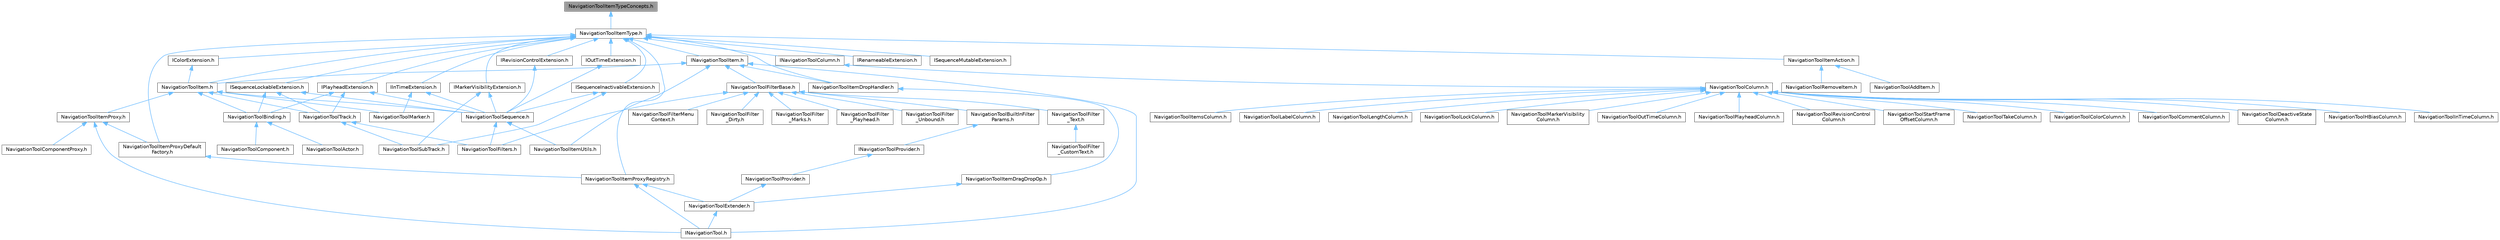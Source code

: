 digraph "NavigationToolItemTypeConcepts.h"
{
 // INTERACTIVE_SVG=YES
 // LATEX_PDF_SIZE
  bgcolor="transparent";
  edge [fontname=Helvetica,fontsize=10,labelfontname=Helvetica,labelfontsize=10];
  node [fontname=Helvetica,fontsize=10,shape=box,height=0.2,width=0.4];
  Node1 [id="Node000001",label="NavigationToolItemTypeConcepts.h",height=0.2,width=0.4,color="gray40", fillcolor="grey60", style="filled", fontcolor="black",tooltip=" "];
  Node1 -> Node2 [id="edge1_Node000001_Node000002",dir="back",color="steelblue1",style="solid",tooltip=" "];
  Node2 [id="Node000002",label="NavigationToolItemType.h",height=0.2,width=0.4,color="grey40", fillcolor="white", style="filled",URL="$d4/d69/NavigationToolItemType_8h.html",tooltip=" "];
  Node2 -> Node3 [id="edge2_Node000002_Node000003",dir="back",color="steelblue1",style="solid",tooltip=" "];
  Node3 [id="Node000003",label="IColorExtension.h",height=0.2,width=0.4,color="grey40", fillcolor="white", style="filled",URL="$d5/da2/IColorExtension_8h.html",tooltip=" "];
  Node3 -> Node4 [id="edge3_Node000003_Node000004",dir="back",color="steelblue1",style="solid",tooltip=" "];
  Node4 [id="Node000004",label="NavigationToolItem.h",height=0.2,width=0.4,color="grey40", fillcolor="white", style="filled",URL="$db/daa/NavigationToolItem_8h.html",tooltip=" "];
  Node4 -> Node5 [id="edge4_Node000004_Node000005",dir="back",color="steelblue1",style="solid",tooltip=" "];
  Node5 [id="Node000005",label="NavigationToolBinding.h",height=0.2,width=0.4,color="grey40", fillcolor="white", style="filled",URL="$d0/db5/NavigationToolBinding_8h.html",tooltip=" "];
  Node5 -> Node6 [id="edge5_Node000005_Node000006",dir="back",color="steelblue1",style="solid",tooltip=" "];
  Node6 [id="Node000006",label="NavigationToolActor.h",height=0.2,width=0.4,color="grey40", fillcolor="white", style="filled",URL="$d6/da8/NavigationToolActor_8h.html",tooltip=" "];
  Node5 -> Node7 [id="edge6_Node000005_Node000007",dir="back",color="steelblue1",style="solid",tooltip=" "];
  Node7 [id="Node000007",label="NavigationToolComponent.h",height=0.2,width=0.4,color="grey40", fillcolor="white", style="filled",URL="$d7/dfc/NavigationToolComponent_8h.html",tooltip=" "];
  Node4 -> Node8 [id="edge7_Node000004_Node000008",dir="back",color="steelblue1",style="solid",tooltip=" "];
  Node8 [id="Node000008",label="NavigationToolItemProxy.h",height=0.2,width=0.4,color="grey40", fillcolor="white", style="filled",URL="$d7/d38/NavigationToolItemProxy_8h.html",tooltip=" "];
  Node8 -> Node9 [id="edge8_Node000008_Node000009",dir="back",color="steelblue1",style="solid",tooltip=" "];
  Node9 [id="Node000009",label="INavigationTool.h",height=0.2,width=0.4,color="grey40", fillcolor="white", style="filled",URL="$df/d66/INavigationTool_8h.html",tooltip=" "];
  Node8 -> Node10 [id="edge9_Node000008_Node000010",dir="back",color="steelblue1",style="solid",tooltip=" "];
  Node10 [id="Node000010",label="NavigationToolComponentProxy.h",height=0.2,width=0.4,color="grey40", fillcolor="white", style="filled",URL="$d3/dcb/NavigationToolComponentProxy_8h.html",tooltip=" "];
  Node8 -> Node11 [id="edge10_Node000008_Node000011",dir="back",color="steelblue1",style="solid",tooltip=" "];
  Node11 [id="Node000011",label="NavigationToolItemProxyDefault\lFactory.h",height=0.2,width=0.4,color="grey40", fillcolor="white", style="filled",URL="$dc/dff/NavigationToolItemProxyDefaultFactory_8h.html",tooltip=" "];
  Node11 -> Node12 [id="edge11_Node000011_Node000012",dir="back",color="steelblue1",style="solid",tooltip=" "];
  Node12 [id="Node000012",label="NavigationToolItemProxyRegistry.h",height=0.2,width=0.4,color="grey40", fillcolor="white", style="filled",URL="$df/d25/NavigationToolItemProxyRegistry_8h.html",tooltip=" "];
  Node12 -> Node9 [id="edge12_Node000012_Node000009",dir="back",color="steelblue1",style="solid",tooltip=" "];
  Node12 -> Node13 [id="edge13_Node000012_Node000013",dir="back",color="steelblue1",style="solid",tooltip=" "];
  Node13 [id="Node000013",label="NavigationToolExtender.h",height=0.2,width=0.4,color="grey40", fillcolor="white", style="filled",URL="$d6/dbe/NavigationToolExtender_8h.html",tooltip=" "];
  Node13 -> Node9 [id="edge14_Node000013_Node000009",dir="back",color="steelblue1",style="solid",tooltip=" "];
  Node4 -> Node14 [id="edge15_Node000004_Node000014",dir="back",color="steelblue1",style="solid",tooltip=" "];
  Node14 [id="Node000014",label="NavigationToolMarker.h",height=0.2,width=0.4,color="grey40", fillcolor="white", style="filled",URL="$dd/d41/NavigationToolMarker_8h.html",tooltip=" "];
  Node4 -> Node15 [id="edge16_Node000004_Node000015",dir="back",color="steelblue1",style="solid",tooltip=" "];
  Node15 [id="Node000015",label="NavigationToolSequence.h",height=0.2,width=0.4,color="grey40", fillcolor="white", style="filled",URL="$d3/d05/NavigationToolSequence_8h.html",tooltip=" "];
  Node15 -> Node16 [id="edge17_Node000015_Node000016",dir="back",color="steelblue1",style="solid",tooltip=" "];
  Node16 [id="Node000016",label="NavigationToolFilters.h",height=0.2,width=0.4,color="grey40", fillcolor="white", style="filled",URL="$db/dbd/NavigationToolFilters_8h.html",tooltip=" "];
  Node15 -> Node17 [id="edge18_Node000015_Node000017",dir="back",color="steelblue1",style="solid",tooltip=" "];
  Node17 [id="Node000017",label="NavigationToolItemUtils.h",height=0.2,width=0.4,color="grey40", fillcolor="white", style="filled",URL="$d4/d54/NavigationToolItemUtils_8h.html",tooltip=" "];
  Node4 -> Node18 [id="edge19_Node000004_Node000018",dir="back",color="steelblue1",style="solid",tooltip=" "];
  Node18 [id="Node000018",label="NavigationToolTrack.h",height=0.2,width=0.4,color="grey40", fillcolor="white", style="filled",URL="$d8/d98/NavigationToolTrack_8h.html",tooltip=" "];
  Node18 -> Node16 [id="edge20_Node000018_Node000016",dir="back",color="steelblue1",style="solid",tooltip=" "];
  Node18 -> Node19 [id="edge21_Node000018_Node000019",dir="back",color="steelblue1",style="solid",tooltip=" "];
  Node19 [id="Node000019",label="NavigationToolSubTrack.h",height=0.2,width=0.4,color="grey40", fillcolor="white", style="filled",URL="$d4/de1/NavigationToolSubTrack_8h.html",tooltip=" "];
  Node2 -> Node20 [id="edge22_Node000002_Node000020",dir="back",color="steelblue1",style="solid",tooltip=" "];
  Node20 [id="Node000020",label="IInTimeExtension.h",height=0.2,width=0.4,color="grey40", fillcolor="white", style="filled",URL="$d4/d0c/IInTimeExtension_8h.html",tooltip=" "];
  Node20 -> Node14 [id="edge23_Node000020_Node000014",dir="back",color="steelblue1",style="solid",tooltip=" "];
  Node20 -> Node15 [id="edge24_Node000020_Node000015",dir="back",color="steelblue1",style="solid",tooltip=" "];
  Node2 -> Node21 [id="edge25_Node000002_Node000021",dir="back",color="steelblue1",style="solid",tooltip=" "];
  Node21 [id="Node000021",label="IMarkerVisibilityExtension.h",height=0.2,width=0.4,color="grey40", fillcolor="white", style="filled",URL="$d3/dbc/IMarkerVisibilityExtension_8h.html",tooltip=" "];
  Node21 -> Node15 [id="edge26_Node000021_Node000015",dir="back",color="steelblue1",style="solid",tooltip=" "];
  Node21 -> Node19 [id="edge27_Node000021_Node000019",dir="back",color="steelblue1",style="solid",tooltip=" "];
  Node2 -> Node22 [id="edge28_Node000002_Node000022",dir="back",color="steelblue1",style="solid",tooltip=" "];
  Node22 [id="Node000022",label="INavigationToolColumn.h",height=0.2,width=0.4,color="grey40", fillcolor="white", style="filled",URL="$d4/da3/INavigationToolColumn_8h.html",tooltip=" "];
  Node22 -> Node23 [id="edge29_Node000022_Node000023",dir="back",color="steelblue1",style="solid",tooltip=" "];
  Node23 [id="Node000023",label="NavigationToolColumn.h",height=0.2,width=0.4,color="grey40", fillcolor="white", style="filled",URL="$d5/d86/NavigationToolColumn_8h.html",tooltip=" "];
  Node23 -> Node24 [id="edge30_Node000023_Node000024",dir="back",color="steelblue1",style="solid",tooltip=" "];
  Node24 [id="Node000024",label="NavigationToolColorColumn.h",height=0.2,width=0.4,color="grey40", fillcolor="white", style="filled",URL="$da/d02/NavigationToolColorColumn_8h.html",tooltip=" "];
  Node23 -> Node25 [id="edge31_Node000023_Node000025",dir="back",color="steelblue1",style="solid",tooltip=" "];
  Node25 [id="Node000025",label="NavigationToolCommentColumn.h",height=0.2,width=0.4,color="grey40", fillcolor="white", style="filled",URL="$d9/de2/NavigationToolCommentColumn_8h.html",tooltip=" "];
  Node23 -> Node26 [id="edge32_Node000023_Node000026",dir="back",color="steelblue1",style="solid",tooltip=" "];
  Node26 [id="Node000026",label="NavigationToolDeactiveState\lColumn.h",height=0.2,width=0.4,color="grey40", fillcolor="white", style="filled",URL="$db/dc6/NavigationToolDeactiveStateColumn_8h.html",tooltip=" "];
  Node23 -> Node27 [id="edge33_Node000023_Node000027",dir="back",color="steelblue1",style="solid",tooltip=" "];
  Node27 [id="Node000027",label="NavigationToolHBiasColumn.h",height=0.2,width=0.4,color="grey40", fillcolor="white", style="filled",URL="$dd/dcf/NavigationToolHBiasColumn_8h.html",tooltip=" "];
  Node23 -> Node28 [id="edge34_Node000023_Node000028",dir="back",color="steelblue1",style="solid",tooltip=" "];
  Node28 [id="Node000028",label="NavigationToolInTimeColumn.h",height=0.2,width=0.4,color="grey40", fillcolor="white", style="filled",URL="$d0/d2d/NavigationToolInTimeColumn_8h.html",tooltip=" "];
  Node23 -> Node29 [id="edge35_Node000023_Node000029",dir="back",color="steelblue1",style="solid",tooltip=" "];
  Node29 [id="Node000029",label="NavigationToolItemsColumn.h",height=0.2,width=0.4,color="grey40", fillcolor="white", style="filled",URL="$da/d49/NavigationToolItemsColumn_8h.html",tooltip=" "];
  Node23 -> Node30 [id="edge36_Node000023_Node000030",dir="back",color="steelblue1",style="solid",tooltip=" "];
  Node30 [id="Node000030",label="NavigationToolLabelColumn.h",height=0.2,width=0.4,color="grey40", fillcolor="white", style="filled",URL="$d4/d5c/NavigationToolLabelColumn_8h.html",tooltip=" "];
  Node23 -> Node31 [id="edge37_Node000023_Node000031",dir="back",color="steelblue1",style="solid",tooltip=" "];
  Node31 [id="Node000031",label="NavigationToolLengthColumn.h",height=0.2,width=0.4,color="grey40", fillcolor="white", style="filled",URL="$d5/d1e/NavigationToolLengthColumn_8h.html",tooltip=" "];
  Node23 -> Node32 [id="edge38_Node000023_Node000032",dir="back",color="steelblue1",style="solid",tooltip=" "];
  Node32 [id="Node000032",label="NavigationToolLockColumn.h",height=0.2,width=0.4,color="grey40", fillcolor="white", style="filled",URL="$d6/d4a/NavigationToolLockColumn_8h.html",tooltip=" "];
  Node23 -> Node33 [id="edge39_Node000023_Node000033",dir="back",color="steelblue1",style="solid",tooltip=" "];
  Node33 [id="Node000033",label="NavigationToolMarkerVisibility\lColumn.h",height=0.2,width=0.4,color="grey40", fillcolor="white", style="filled",URL="$d0/d78/NavigationToolMarkerVisibilityColumn_8h.html",tooltip=" "];
  Node23 -> Node34 [id="edge40_Node000023_Node000034",dir="back",color="steelblue1",style="solid",tooltip=" "];
  Node34 [id="Node000034",label="NavigationToolOutTimeColumn.h",height=0.2,width=0.4,color="grey40", fillcolor="white", style="filled",URL="$db/d63/NavigationToolOutTimeColumn_8h.html",tooltip=" "];
  Node23 -> Node35 [id="edge41_Node000023_Node000035",dir="back",color="steelblue1",style="solid",tooltip=" "];
  Node35 [id="Node000035",label="NavigationToolPlayheadColumn.h",height=0.2,width=0.4,color="grey40", fillcolor="white", style="filled",URL="$dc/dbd/NavigationToolPlayheadColumn_8h.html",tooltip=" "];
  Node23 -> Node36 [id="edge42_Node000023_Node000036",dir="back",color="steelblue1",style="solid",tooltip=" "];
  Node36 [id="Node000036",label="NavigationToolRevisionControl\lColumn.h",height=0.2,width=0.4,color="grey40", fillcolor="white", style="filled",URL="$da/d11/NavigationToolRevisionControlColumn_8h.html",tooltip=" "];
  Node23 -> Node37 [id="edge43_Node000023_Node000037",dir="back",color="steelblue1",style="solid",tooltip=" "];
  Node37 [id="Node000037",label="NavigationToolStartFrame\lOffsetColumn.h",height=0.2,width=0.4,color="grey40", fillcolor="white", style="filled",URL="$df/dbc/NavigationToolStartFrameOffsetColumn_8h.html",tooltip=" "];
  Node23 -> Node38 [id="edge44_Node000023_Node000038",dir="back",color="steelblue1",style="solid",tooltip=" "];
  Node38 [id="Node000038",label="NavigationToolTakeColumn.h",height=0.2,width=0.4,color="grey40", fillcolor="white", style="filled",URL="$dc/dea/NavigationToolTakeColumn_8h.html",tooltip=" "];
  Node2 -> Node39 [id="edge45_Node000002_Node000039",dir="back",color="steelblue1",style="solid",tooltip=" "];
  Node39 [id="Node000039",label="INavigationToolItem.h",height=0.2,width=0.4,color="grey40", fillcolor="white", style="filled",URL="$d8/d5d/INavigationToolItem_8h.html",tooltip=" "];
  Node39 -> Node9 [id="edge46_Node000039_Node000009",dir="back",color="steelblue1",style="solid",tooltip=" "];
  Node39 -> Node40 [id="edge47_Node000039_Node000040",dir="back",color="steelblue1",style="solid",tooltip=" "];
  Node40 [id="Node000040",label="NavigationToolFilterBase.h",height=0.2,width=0.4,color="grey40", fillcolor="white", style="filled",URL="$d6/d34/NavigationToolFilterBase_8h.html",tooltip=" "];
  Node40 -> Node41 [id="edge48_Node000040_Node000041",dir="back",color="steelblue1",style="solid",tooltip=" "];
  Node41 [id="Node000041",label="NavigationToolBuiltInFilter\lParams.h",height=0.2,width=0.4,color="grey40", fillcolor="white", style="filled",URL="$da/d7f/NavigationToolBuiltInFilterParams_8h.html",tooltip=" "];
  Node41 -> Node42 [id="edge49_Node000041_Node000042",dir="back",color="steelblue1",style="solid",tooltip=" "];
  Node42 [id="Node000042",label="INavigationToolProvider.h",height=0.2,width=0.4,color="grey40", fillcolor="white", style="filled",URL="$d0/d2b/INavigationToolProvider_8h.html",tooltip=" "];
  Node42 -> Node43 [id="edge50_Node000042_Node000043",dir="back",color="steelblue1",style="solid",tooltip=" "];
  Node43 [id="Node000043",label="NavigationToolProvider.h",height=0.2,width=0.4,color="grey40", fillcolor="white", style="filled",URL="$d9/db0/NavigationToolProvider_8h.html",tooltip=" "];
  Node43 -> Node13 [id="edge51_Node000043_Node000013",dir="back",color="steelblue1",style="solid",tooltip=" "];
  Node40 -> Node44 [id="edge52_Node000040_Node000044",dir="back",color="steelblue1",style="solid",tooltip=" "];
  Node44 [id="Node000044",label="NavigationToolFilterMenu\lContext.h",height=0.2,width=0.4,color="grey40", fillcolor="white", style="filled",URL="$d3/d52/NavigationToolFilterMenuContext_8h.html",tooltip=" "];
  Node40 -> Node45 [id="edge53_Node000040_Node000045",dir="back",color="steelblue1",style="solid",tooltip=" "];
  Node45 [id="Node000045",label="NavigationToolFilter\l_Dirty.h",height=0.2,width=0.4,color="grey40", fillcolor="white", style="filled",URL="$d9/df7/NavigationToolFilter__Dirty_8h.html",tooltip=" "];
  Node40 -> Node46 [id="edge54_Node000040_Node000046",dir="back",color="steelblue1",style="solid",tooltip=" "];
  Node46 [id="Node000046",label="NavigationToolFilter\l_Marks.h",height=0.2,width=0.4,color="grey40", fillcolor="white", style="filled",URL="$db/d15/NavigationToolFilter__Marks_8h.html",tooltip=" "];
  Node40 -> Node47 [id="edge55_Node000040_Node000047",dir="back",color="steelblue1",style="solid",tooltip=" "];
  Node47 [id="Node000047",label="NavigationToolFilter\l_Playhead.h",height=0.2,width=0.4,color="grey40", fillcolor="white", style="filled",URL="$df/da2/NavigationToolFilter__Playhead_8h.html",tooltip=" "];
  Node40 -> Node48 [id="edge56_Node000040_Node000048",dir="back",color="steelblue1",style="solid",tooltip=" "];
  Node48 [id="Node000048",label="NavigationToolFilter\l_Text.h",height=0.2,width=0.4,color="grey40", fillcolor="white", style="filled",URL="$d2/db8/NavigationToolFilter__Text_8h.html",tooltip=" "];
  Node48 -> Node49 [id="edge57_Node000048_Node000049",dir="back",color="steelblue1",style="solid",tooltip=" "];
  Node49 [id="Node000049",label="NavigationToolFilter\l_CustomText.h",height=0.2,width=0.4,color="grey40", fillcolor="white", style="filled",URL="$d5/d4b/NavigationToolFilter__CustomText_8h.html",tooltip=" "];
  Node40 -> Node50 [id="edge58_Node000040_Node000050",dir="back",color="steelblue1",style="solid",tooltip=" "];
  Node50 [id="Node000050",label="NavigationToolFilter\l_Unbound.h",height=0.2,width=0.4,color="grey40", fillcolor="white", style="filled",URL="$df/da4/NavigationToolFilter__Unbound_8h.html",tooltip=" "];
  Node40 -> Node16 [id="edge59_Node000040_Node000016",dir="back",color="steelblue1",style="solid",tooltip=" "];
  Node39 -> Node4 [id="edge60_Node000039_Node000004",dir="back",color="steelblue1",style="solid",tooltip=" "];
  Node39 -> Node51 [id="edge61_Node000039_Node000051",dir="back",color="steelblue1",style="solid",tooltip=" "];
  Node51 [id="Node000051",label="NavigationToolItemDropHandler.h",height=0.2,width=0.4,color="grey40", fillcolor="white", style="filled",URL="$df/d1e/NavigationToolItemDropHandler_8h.html",tooltip=" "];
  Node51 -> Node52 [id="edge62_Node000051_Node000052",dir="back",color="steelblue1",style="solid",tooltip=" "];
  Node52 [id="Node000052",label="NavigationToolItemDragDropOp.h",height=0.2,width=0.4,color="grey40", fillcolor="white", style="filled",URL="$d5/ddf/NavigationToolItemDragDropOp_8h.html",tooltip=" "];
  Node52 -> Node13 [id="edge63_Node000052_Node000013",dir="back",color="steelblue1",style="solid",tooltip=" "];
  Node39 -> Node17 [id="edge64_Node000039_Node000017",dir="back",color="steelblue1",style="solid",tooltip=" "];
  Node2 -> Node53 [id="edge65_Node000002_Node000053",dir="back",color="steelblue1",style="solid",tooltip=" "];
  Node53 [id="Node000053",label="IOutTimeExtension.h",height=0.2,width=0.4,color="grey40", fillcolor="white", style="filled",URL="$d3/d96/IOutTimeExtension_8h.html",tooltip=" "];
  Node53 -> Node15 [id="edge66_Node000053_Node000015",dir="back",color="steelblue1",style="solid",tooltip=" "];
  Node2 -> Node54 [id="edge67_Node000002_Node000054",dir="back",color="steelblue1",style="solid",tooltip=" "];
  Node54 [id="Node000054",label="IPlayheadExtension.h",height=0.2,width=0.4,color="grey40", fillcolor="white", style="filled",URL="$dd/d73/IPlayheadExtension_8h.html",tooltip=" "];
  Node54 -> Node5 [id="edge68_Node000054_Node000005",dir="back",color="steelblue1",style="solid",tooltip=" "];
  Node54 -> Node15 [id="edge69_Node000054_Node000015",dir="back",color="steelblue1",style="solid",tooltip=" "];
  Node54 -> Node18 [id="edge70_Node000054_Node000018",dir="back",color="steelblue1",style="solid",tooltip=" "];
  Node2 -> Node55 [id="edge71_Node000002_Node000055",dir="back",color="steelblue1",style="solid",tooltip=" "];
  Node55 [id="Node000055",label="IRenameableExtension.h",height=0.2,width=0.4,color="grey40", fillcolor="white", style="filled",URL="$d0/de6/Plugins_2Experimental_2SequenceNavigator_2Source_2SequenceNavigator_2Public_2Extensions_2IRenameableExtension_8h.html",tooltip=" "];
  Node2 -> Node56 [id="edge72_Node000002_Node000056",dir="back",color="steelblue1",style="solid",tooltip=" "];
  Node56 [id="Node000056",label="IRevisionControlExtension.h",height=0.2,width=0.4,color="grey40", fillcolor="white", style="filled",URL="$de/d39/IRevisionControlExtension_8h.html",tooltip=" "];
  Node56 -> Node15 [id="edge73_Node000056_Node000015",dir="back",color="steelblue1",style="solid",tooltip=" "];
  Node2 -> Node57 [id="edge74_Node000002_Node000057",dir="back",color="steelblue1",style="solid",tooltip=" "];
  Node57 [id="Node000057",label="ISequenceInactivableExtension.h",height=0.2,width=0.4,color="grey40", fillcolor="white", style="filled",URL="$df/dcb/ISequenceInactivableExtension_8h.html",tooltip=" "];
  Node57 -> Node15 [id="edge75_Node000057_Node000015",dir="back",color="steelblue1",style="solid",tooltip=" "];
  Node57 -> Node19 [id="edge76_Node000057_Node000019",dir="back",color="steelblue1",style="solid",tooltip=" "];
  Node2 -> Node58 [id="edge77_Node000002_Node000058",dir="back",color="steelblue1",style="solid",tooltip=" "];
  Node58 [id="Node000058",label="ISequenceLockableExtension.h",height=0.2,width=0.4,color="grey40", fillcolor="white", style="filled",URL="$df/d6b/ISequenceLockableExtension_8h.html",tooltip=" "];
  Node58 -> Node5 [id="edge78_Node000058_Node000005",dir="back",color="steelblue1",style="solid",tooltip=" "];
  Node58 -> Node15 [id="edge79_Node000058_Node000015",dir="back",color="steelblue1",style="solid",tooltip=" "];
  Node58 -> Node18 [id="edge80_Node000058_Node000018",dir="back",color="steelblue1",style="solid",tooltip=" "];
  Node2 -> Node59 [id="edge81_Node000002_Node000059",dir="back",color="steelblue1",style="solid",tooltip=" "];
  Node59 [id="Node000059",label="ISequenceMutableExtension.h",height=0.2,width=0.4,color="grey40", fillcolor="white", style="filled",URL="$d1/da1/ISequenceMutableExtension_8h.html",tooltip=" "];
  Node2 -> Node4 [id="edge82_Node000002_Node000004",dir="back",color="steelblue1",style="solid",tooltip=" "];
  Node2 -> Node60 [id="edge83_Node000002_Node000060",dir="back",color="steelblue1",style="solid",tooltip=" "];
  Node60 [id="Node000060",label="NavigationToolItemAction.h",height=0.2,width=0.4,color="grey40", fillcolor="white", style="filled",URL="$d0/da2/NavigationToolItemAction_8h.html",tooltip=" "];
  Node60 -> Node61 [id="edge84_Node000060_Node000061",dir="back",color="steelblue1",style="solid",tooltip=" "];
  Node61 [id="Node000061",label="NavigationToolAddItem.h",height=0.2,width=0.4,color="grey40", fillcolor="white", style="filled",URL="$de/db2/NavigationToolAddItem_8h.html",tooltip=" "];
  Node60 -> Node62 [id="edge85_Node000060_Node000062",dir="back",color="steelblue1",style="solid",tooltip=" "];
  Node62 [id="Node000062",label="NavigationToolRemoveItem.h",height=0.2,width=0.4,color="grey40", fillcolor="white", style="filled",URL="$da/dd5/NavigationToolRemoveItem_8h.html",tooltip=" "];
  Node2 -> Node51 [id="edge86_Node000002_Node000051",dir="back",color="steelblue1",style="solid",tooltip=" "];
  Node2 -> Node11 [id="edge87_Node000002_Node000011",dir="back",color="steelblue1",style="solid",tooltip=" "];
  Node2 -> Node12 [id="edge88_Node000002_Node000012",dir="back",color="steelblue1",style="solid",tooltip=" "];
}
